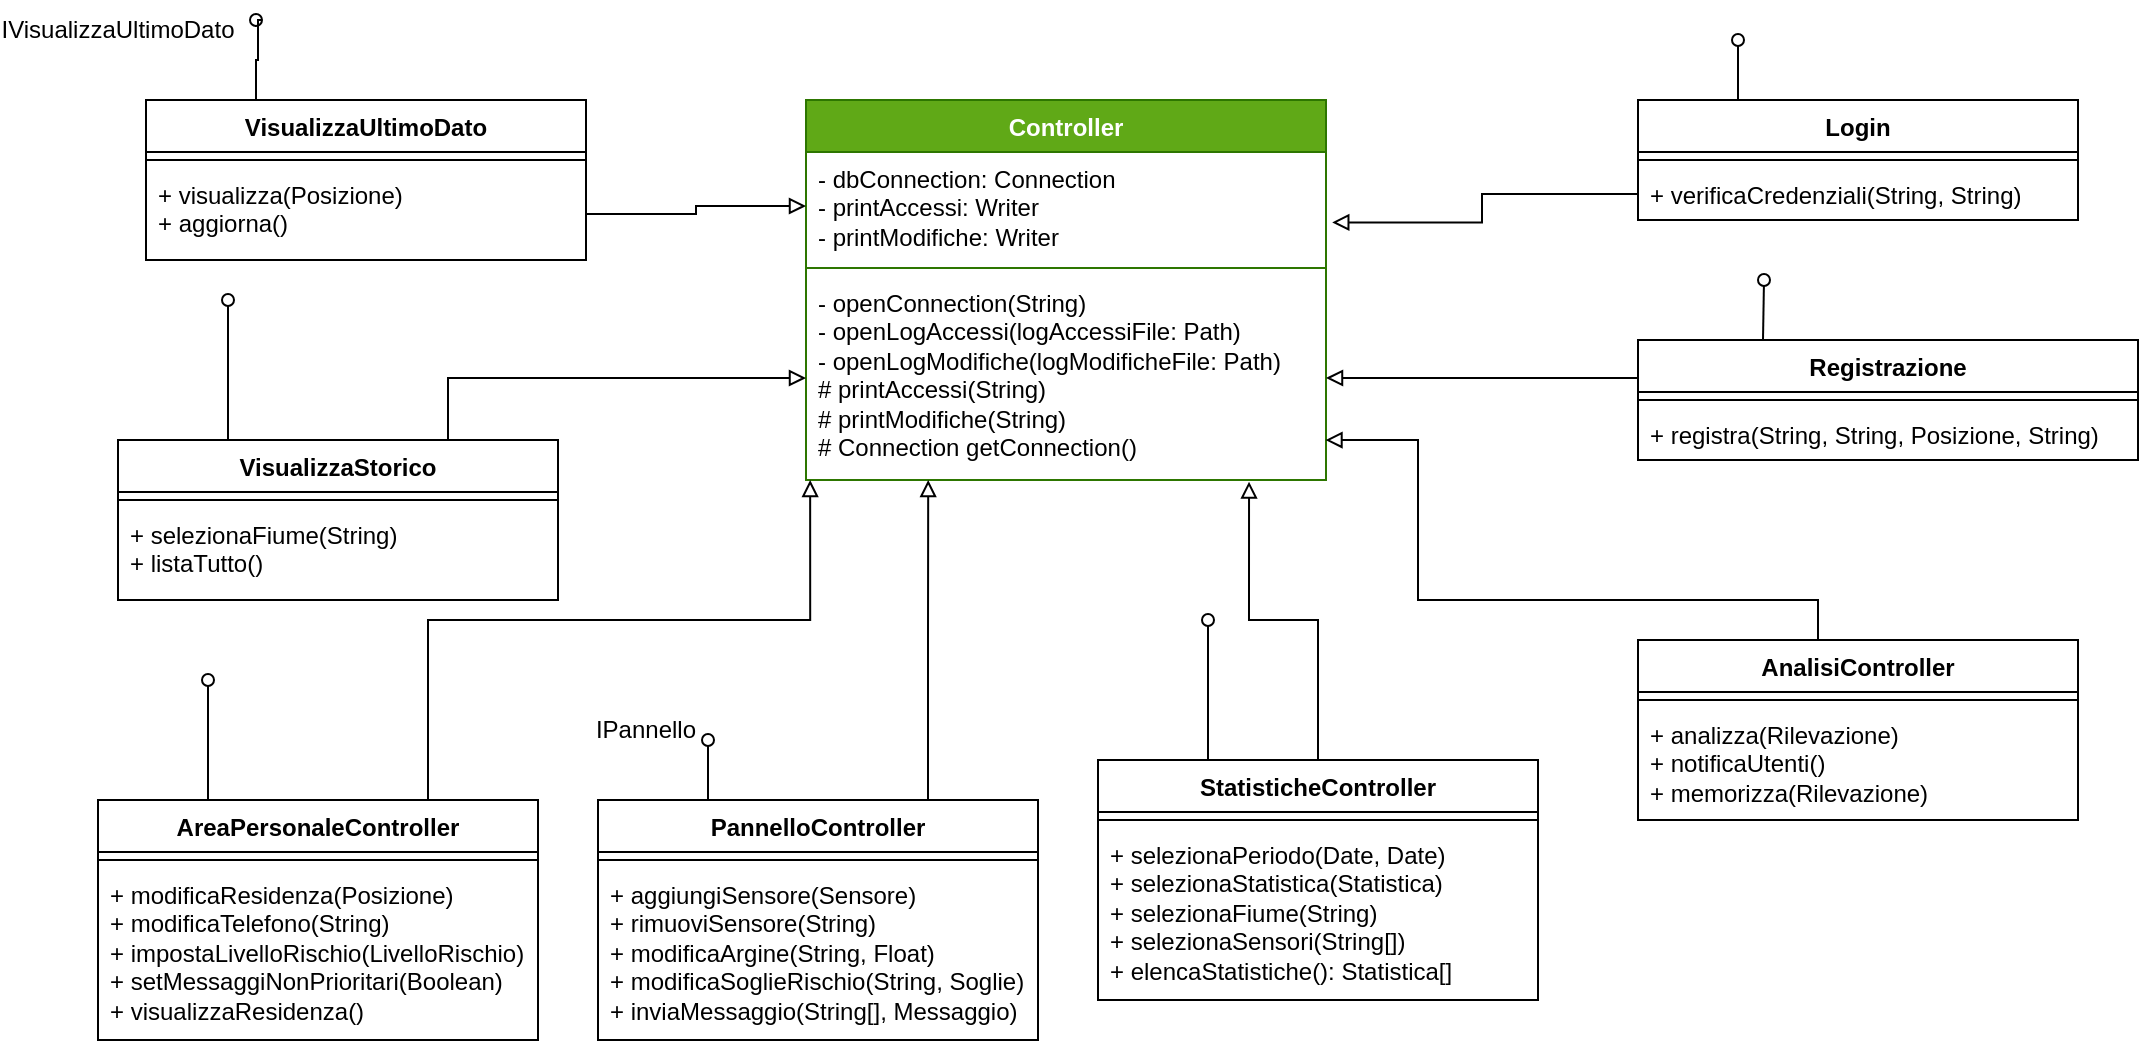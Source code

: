 <mxfile version="27.0.9">
  <diagram name="Pagina-1" id="v2iPNRDdluznMMyifvXb">
    <mxGraphModel dx="1869" dy="722" grid="1" gridSize="10" guides="1" tooltips="1" connect="1" arrows="1" fold="1" page="1" pageScale="1" pageWidth="827" pageHeight="1169" math="0" shadow="0">
      <root>
        <mxCell id="0" />
        <mxCell id="1" parent="0" />
        <mxCell id="ZsCVXoBuxW4i0PFWi5AK-1" value="Controller" style="swimlane;fontStyle=1;align=center;verticalAlign=top;childLayout=stackLayout;horizontal=1;startSize=26;horizontalStack=0;resizeParent=1;resizeParentMax=0;resizeLast=0;collapsible=1;marginBottom=0;whiteSpace=wrap;html=1;fillColor=#60a917;fontColor=#ffffff;strokeColor=#2D7600;" vertex="1" parent="1">
          <mxGeometry x="284" y="70" width="260" height="190" as="geometry" />
        </mxCell>
        <mxCell id="ZsCVXoBuxW4i0PFWi5AK-2" value="- dbConnection: Connection&lt;br&gt;- printAccessi: Writer&lt;br&gt;- printModifiche: Writer" style="text;strokeColor=none;fillColor=none;align=left;verticalAlign=top;spacingLeft=4;spacingRight=4;overflow=hidden;rotatable=0;points=[[0,0.5],[1,0.5]];portConstraint=eastwest;whiteSpace=wrap;html=1;" vertex="1" parent="ZsCVXoBuxW4i0PFWi5AK-1">
          <mxGeometry y="26" width="260" height="54" as="geometry" />
        </mxCell>
        <mxCell id="ZsCVXoBuxW4i0PFWi5AK-3" value="" style="line;strokeWidth=1;fillColor=#60a917;align=left;verticalAlign=middle;spacingTop=-1;spacingLeft=3;spacingRight=3;rotatable=0;labelPosition=right;points=[];portConstraint=eastwest;strokeColor=#2D7600;fontColor=#ffffff;gradientColor=none;" vertex="1" parent="ZsCVXoBuxW4i0PFWi5AK-1">
          <mxGeometry y="80" width="260" height="8" as="geometry" />
        </mxCell>
        <mxCell id="ZsCVXoBuxW4i0PFWi5AK-4" value="- openConnection(String)&lt;br&gt;- openLogAccessi(logAccessiFile: Path)&lt;br&gt;- openLogModifiche(logModificheFile: Path)&lt;br&gt;# printAccessi(String)&lt;br&gt;# printModifiche(String)&lt;br&gt;# Connection getConnection()" style="text;strokeColor=none;fillColor=none;align=left;verticalAlign=top;spacingLeft=4;spacingRight=4;overflow=hidden;rotatable=0;points=[[0,0.5],[1,0.5]];portConstraint=eastwest;whiteSpace=wrap;html=1;" vertex="1" parent="ZsCVXoBuxW4i0PFWi5AK-1">
          <mxGeometry y="88" width="260" height="102" as="geometry" />
        </mxCell>
        <mxCell id="ZsCVXoBuxW4i0PFWi5AK-47" style="edgeStyle=orthogonalEdgeStyle;rounded=0;orthogonalLoop=1;jettySize=auto;html=1;exitX=0.25;exitY=0;exitDx=0;exitDy=0;endArrow=oval;endFill=0;" edge="1" parent="1" source="ZsCVXoBuxW4i0PFWi5AK-5">
          <mxGeometry relative="1" as="geometry">
            <mxPoint x="235" y="390" as="targetPoint" />
          </mxGeometry>
        </mxCell>
        <mxCell id="ZsCVXoBuxW4i0PFWi5AK-5" value="PannelloController" style="swimlane;fontStyle=1;align=center;verticalAlign=top;childLayout=stackLayout;horizontal=1;startSize=26;horizontalStack=0;resizeParent=1;resizeParentMax=0;resizeLast=0;collapsible=1;marginBottom=0;whiteSpace=wrap;html=1;" vertex="1" parent="1">
          <mxGeometry x="180" y="420" width="220" height="120" as="geometry" />
        </mxCell>
        <mxCell id="ZsCVXoBuxW4i0PFWi5AK-6" value="" style="line;strokeWidth=1;fillColor=none;align=left;verticalAlign=middle;spacingTop=-1;spacingLeft=3;spacingRight=3;rotatable=0;labelPosition=right;points=[];portConstraint=eastwest;strokeColor=inherit;" vertex="1" parent="ZsCVXoBuxW4i0PFWi5AK-5">
          <mxGeometry y="26" width="220" height="8" as="geometry" />
        </mxCell>
        <mxCell id="ZsCVXoBuxW4i0PFWi5AK-7" value="+ aggiungiSensore(Sensore)&lt;div&gt;+ rimuoviSensore(String)&lt;/div&gt;&lt;div&gt;+ modificaArgine(String, Float)&lt;/div&gt;&lt;div&gt;+ modificaSoglieRischio(String, Soglie)&lt;/div&gt;&lt;div&gt;+ inviaMessaggio(String[], Messaggio)&lt;/div&gt;&lt;div&gt;&lt;br&gt;&lt;/div&gt;" style="text;strokeColor=none;fillColor=none;align=left;verticalAlign=top;spacingLeft=4;spacingRight=4;overflow=hidden;rotatable=0;points=[[0,0.5],[1,0.5]];portConstraint=eastwest;whiteSpace=wrap;html=1;" vertex="1" parent="ZsCVXoBuxW4i0PFWi5AK-5">
          <mxGeometry y="34" width="220" height="86" as="geometry" />
        </mxCell>
        <mxCell id="ZsCVXoBuxW4i0PFWi5AK-9" value="IPannello" style="text;strokeColor=none;align=center;fillColor=none;html=1;verticalAlign=middle;whiteSpace=wrap;rounded=0;" vertex="1" parent="1">
          <mxGeometry x="174" y="370" width="60" height="30" as="geometry" />
        </mxCell>
        <mxCell id="ZsCVXoBuxW4i0PFWi5AK-10" style="edgeStyle=orthogonalEdgeStyle;rounded=0;orthogonalLoop=1;jettySize=auto;html=1;exitX=0.25;exitY=0;exitDx=0;exitDy=0;endArrow=oval;endFill=0;" edge="1" parent="1" source="ZsCVXoBuxW4i0PFWi5AK-11">
          <mxGeometry relative="1" as="geometry">
            <mxPoint x="9" y="30" as="targetPoint" />
            <Array as="points">
              <mxPoint x="9" y="50" />
              <mxPoint x="10" y="50" />
            </Array>
          </mxGeometry>
        </mxCell>
        <mxCell id="ZsCVXoBuxW4i0PFWi5AK-11" value="VisualizzaUltimoDato" style="swimlane;fontStyle=1;align=center;verticalAlign=top;childLayout=stackLayout;horizontal=1;startSize=26;horizontalStack=0;resizeParent=1;resizeParentMax=0;resizeLast=0;collapsible=1;marginBottom=0;whiteSpace=wrap;html=1;" vertex="1" parent="1">
          <mxGeometry x="-46" y="70" width="220" height="80" as="geometry" />
        </mxCell>
        <mxCell id="ZsCVXoBuxW4i0PFWi5AK-12" value="" style="line;strokeWidth=1;fillColor=none;align=left;verticalAlign=middle;spacingTop=-1;spacingLeft=3;spacingRight=3;rotatable=0;labelPosition=right;points=[];portConstraint=eastwest;strokeColor=inherit;" vertex="1" parent="ZsCVXoBuxW4i0PFWi5AK-11">
          <mxGeometry y="26" width="220" height="8" as="geometry" />
        </mxCell>
        <mxCell id="ZsCVXoBuxW4i0PFWi5AK-13" value="+ visualizza(Posizione)&lt;div&gt;+ aggiorna()&lt;/div&gt;" style="text;strokeColor=none;fillColor=none;align=left;verticalAlign=top;spacingLeft=4;spacingRight=4;overflow=hidden;rotatable=0;points=[[0,0.5],[1,0.5]];portConstraint=eastwest;whiteSpace=wrap;html=1;" vertex="1" parent="ZsCVXoBuxW4i0PFWi5AK-11">
          <mxGeometry y="34" width="220" height="46" as="geometry" />
        </mxCell>
        <mxCell id="ZsCVXoBuxW4i0PFWi5AK-14" value="IVisualizzaUltimoDato" style="text;strokeColor=none;align=center;fillColor=none;html=1;verticalAlign=middle;whiteSpace=wrap;rounded=0;" vertex="1" parent="1">
          <mxGeometry x="-90" y="20" width="60" height="30" as="geometry" />
        </mxCell>
        <mxCell id="ZsCVXoBuxW4i0PFWi5AK-40" style="edgeStyle=orthogonalEdgeStyle;rounded=0;orthogonalLoop=1;jettySize=auto;html=1;exitX=0.25;exitY=0;exitDx=0;exitDy=0;endArrow=oval;endFill=0;" edge="1" parent="1" source="ZsCVXoBuxW4i0PFWi5AK-21">
          <mxGeometry relative="1" as="geometry">
            <mxPoint x="-5" y="170" as="targetPoint" />
          </mxGeometry>
        </mxCell>
        <mxCell id="ZsCVXoBuxW4i0PFWi5AK-48" style="edgeStyle=orthogonalEdgeStyle;rounded=0;orthogonalLoop=1;jettySize=auto;html=1;exitX=0.75;exitY=0;exitDx=0;exitDy=0;entryX=0;entryY=0.5;entryDx=0;entryDy=0;endArrow=block;endFill=0;" edge="1" parent="1" source="ZsCVXoBuxW4i0PFWi5AK-21" target="ZsCVXoBuxW4i0PFWi5AK-4">
          <mxGeometry relative="1" as="geometry" />
        </mxCell>
        <mxCell id="ZsCVXoBuxW4i0PFWi5AK-21" value="VisualizzaStorico" style="swimlane;fontStyle=1;align=center;verticalAlign=top;childLayout=stackLayout;horizontal=1;startSize=26;horizontalStack=0;resizeParent=1;resizeParentMax=0;resizeLast=0;collapsible=1;marginBottom=0;whiteSpace=wrap;html=1;" vertex="1" parent="1">
          <mxGeometry x="-60" y="240" width="220" height="80" as="geometry" />
        </mxCell>
        <mxCell id="ZsCVXoBuxW4i0PFWi5AK-22" value="" style="line;strokeWidth=1;fillColor=none;align=left;verticalAlign=middle;spacingTop=-1;spacingLeft=3;spacingRight=3;rotatable=0;labelPosition=right;points=[];portConstraint=eastwest;strokeColor=inherit;" vertex="1" parent="ZsCVXoBuxW4i0PFWi5AK-21">
          <mxGeometry y="26" width="220" height="8" as="geometry" />
        </mxCell>
        <mxCell id="ZsCVXoBuxW4i0PFWi5AK-23" value="+ selezionaFiume(String)&lt;div&gt;+ listaTutto()&lt;/div&gt;" style="text;strokeColor=none;fillColor=none;align=left;verticalAlign=top;spacingLeft=4;spacingRight=4;overflow=hidden;rotatable=0;points=[[0,0.5],[1,0.5]];portConstraint=eastwest;whiteSpace=wrap;html=1;" vertex="1" parent="ZsCVXoBuxW4i0PFWi5AK-21">
          <mxGeometry y="34" width="220" height="46" as="geometry" />
        </mxCell>
        <mxCell id="ZsCVXoBuxW4i0PFWi5AK-39" style="edgeStyle=orthogonalEdgeStyle;rounded=0;orthogonalLoop=1;jettySize=auto;html=1;exitX=0.25;exitY=0;exitDx=0;exitDy=0;endArrow=oval;endFill=0;" edge="1" parent="1" source="ZsCVXoBuxW4i0PFWi5AK-24">
          <mxGeometry relative="1" as="geometry">
            <mxPoint x="-15" y="360" as="targetPoint" />
          </mxGeometry>
        </mxCell>
        <mxCell id="ZsCVXoBuxW4i0PFWi5AK-24" value="AreaPersonaleController" style="swimlane;fontStyle=1;align=center;verticalAlign=top;childLayout=stackLayout;horizontal=1;startSize=26;horizontalStack=0;resizeParent=1;resizeParentMax=0;resizeLast=0;collapsible=1;marginBottom=0;whiteSpace=wrap;html=1;" vertex="1" parent="1">
          <mxGeometry x="-70" y="420" width="220" height="120" as="geometry" />
        </mxCell>
        <mxCell id="ZsCVXoBuxW4i0PFWi5AK-25" value="" style="line;strokeWidth=1;fillColor=none;align=left;verticalAlign=middle;spacingTop=-1;spacingLeft=3;spacingRight=3;rotatable=0;labelPosition=right;points=[];portConstraint=eastwest;strokeColor=inherit;" vertex="1" parent="ZsCVXoBuxW4i0PFWi5AK-24">
          <mxGeometry y="26" width="220" height="8" as="geometry" />
        </mxCell>
        <mxCell id="ZsCVXoBuxW4i0PFWi5AK-26" value="+ modificaResidenza(Posizione)&lt;div&gt;+ modificaTelefono(String)&lt;br&gt;&lt;div&gt;+ impostaLivelloRischio(LivelloRischio)&lt;/div&gt;&lt;/div&gt;&lt;div&gt;+ setMessaggiNonPrioritari(Boolean)&lt;/div&gt;&lt;div&gt;+ visualizzaResidenza()&lt;/div&gt;" style="text;strokeColor=none;fillColor=none;align=left;verticalAlign=top;spacingLeft=4;spacingRight=4;overflow=hidden;rotatable=0;points=[[0,0.5],[1,0.5]];portConstraint=eastwest;whiteSpace=wrap;html=1;" vertex="1" parent="ZsCVXoBuxW4i0PFWi5AK-24">
          <mxGeometry y="34" width="220" height="86" as="geometry" />
        </mxCell>
        <mxCell id="ZsCVXoBuxW4i0PFWi5AK-42" style="edgeStyle=orthogonalEdgeStyle;rounded=0;orthogonalLoop=1;jettySize=auto;html=1;exitX=0.25;exitY=0;exitDx=0;exitDy=0;endArrow=oval;endFill=0;" edge="1" parent="1" source="ZsCVXoBuxW4i0PFWi5AK-27">
          <mxGeometry relative="1" as="geometry">
            <mxPoint x="485" y="330" as="targetPoint" />
          </mxGeometry>
        </mxCell>
        <mxCell id="ZsCVXoBuxW4i0PFWi5AK-27" value="StatisticheController" style="swimlane;fontStyle=1;align=center;verticalAlign=top;childLayout=stackLayout;horizontal=1;startSize=26;horizontalStack=0;resizeParent=1;resizeParentMax=0;resizeLast=0;collapsible=1;marginBottom=0;whiteSpace=wrap;html=1;" vertex="1" parent="1">
          <mxGeometry x="430" y="400" width="220" height="120" as="geometry" />
        </mxCell>
        <mxCell id="ZsCVXoBuxW4i0PFWi5AK-28" value="" style="line;strokeWidth=1;fillColor=none;align=left;verticalAlign=middle;spacingTop=-1;spacingLeft=3;spacingRight=3;rotatable=0;labelPosition=right;points=[];portConstraint=eastwest;strokeColor=inherit;" vertex="1" parent="ZsCVXoBuxW4i0PFWi5AK-27">
          <mxGeometry y="26" width="220" height="8" as="geometry" />
        </mxCell>
        <mxCell id="ZsCVXoBuxW4i0PFWi5AK-29" value="+ selezionaPeriodo(Date, Date)&lt;div&gt;+ selezionaStatistica(Statistica)&lt;/div&gt;&lt;div&gt;+ selezionaFiume(String)&lt;/div&gt;&lt;div&gt;+ selezionaSensori(String[])&lt;/div&gt;&lt;div&gt;+ elencaStatistiche(): Statistica[]&lt;/div&gt;" style="text;strokeColor=none;fillColor=none;align=left;verticalAlign=top;spacingLeft=4;spacingRight=4;overflow=hidden;rotatable=0;points=[[0,0.5],[1,0.5]];portConstraint=eastwest;whiteSpace=wrap;html=1;" vertex="1" parent="ZsCVXoBuxW4i0PFWi5AK-27">
          <mxGeometry y="34" width="220" height="86" as="geometry" />
        </mxCell>
        <mxCell id="ZsCVXoBuxW4i0PFWi5AK-41" style="edgeStyle=orthogonalEdgeStyle;rounded=0;orthogonalLoop=1;jettySize=auto;html=1;exitX=0.25;exitY=0;exitDx=0;exitDy=0;endArrow=oval;endFill=0;" edge="1" parent="1" source="ZsCVXoBuxW4i0PFWi5AK-30">
          <mxGeometry relative="1" as="geometry">
            <mxPoint x="750" y="40" as="targetPoint" />
          </mxGeometry>
        </mxCell>
        <mxCell id="ZsCVXoBuxW4i0PFWi5AK-30" value="Login" style="swimlane;fontStyle=1;align=center;verticalAlign=top;childLayout=stackLayout;horizontal=1;startSize=26;horizontalStack=0;resizeParent=1;resizeParentMax=0;resizeLast=0;collapsible=1;marginBottom=0;whiteSpace=wrap;html=1;" vertex="1" parent="1">
          <mxGeometry x="700" y="70" width="220" height="60" as="geometry" />
        </mxCell>
        <mxCell id="ZsCVXoBuxW4i0PFWi5AK-31" value="" style="line;strokeWidth=1;fillColor=none;align=left;verticalAlign=middle;spacingTop=-1;spacingLeft=3;spacingRight=3;rotatable=0;labelPosition=right;points=[];portConstraint=eastwest;strokeColor=inherit;" vertex="1" parent="ZsCVXoBuxW4i0PFWi5AK-30">
          <mxGeometry y="26" width="220" height="8" as="geometry" />
        </mxCell>
        <mxCell id="ZsCVXoBuxW4i0PFWi5AK-32" value="+ verificaCredenziali(String, String)" style="text;strokeColor=none;fillColor=none;align=left;verticalAlign=top;spacingLeft=4;spacingRight=4;overflow=hidden;rotatable=0;points=[[0,0.5],[1,0.5]];portConstraint=eastwest;whiteSpace=wrap;html=1;" vertex="1" parent="ZsCVXoBuxW4i0PFWi5AK-30">
          <mxGeometry y="34" width="220" height="26" as="geometry" />
        </mxCell>
        <mxCell id="ZsCVXoBuxW4i0PFWi5AK-46" style="edgeStyle=orthogonalEdgeStyle;rounded=0;orthogonalLoop=1;jettySize=auto;html=1;exitX=0.25;exitY=0;exitDx=0;exitDy=0;endArrow=oval;endFill=0;" edge="1" parent="1" source="ZsCVXoBuxW4i0PFWi5AK-33">
          <mxGeometry relative="1" as="geometry">
            <mxPoint x="763" y="160" as="targetPoint" />
          </mxGeometry>
        </mxCell>
        <mxCell id="ZsCVXoBuxW4i0PFWi5AK-55" style="edgeStyle=orthogonalEdgeStyle;rounded=0;orthogonalLoop=1;jettySize=auto;html=1;exitX=0;exitY=0.25;exitDx=0;exitDy=0;endArrow=block;endFill=0;" edge="1" parent="1" source="ZsCVXoBuxW4i0PFWi5AK-33" target="ZsCVXoBuxW4i0PFWi5AK-4">
          <mxGeometry relative="1" as="geometry">
            <Array as="points">
              <mxPoint x="700" y="209" />
            </Array>
          </mxGeometry>
        </mxCell>
        <mxCell id="ZsCVXoBuxW4i0PFWi5AK-33" value="Registrazione" style="swimlane;fontStyle=1;align=center;verticalAlign=top;childLayout=stackLayout;horizontal=1;startSize=26;horizontalStack=0;resizeParent=1;resizeParentMax=0;resizeLast=0;collapsible=1;marginBottom=0;whiteSpace=wrap;html=1;" vertex="1" parent="1">
          <mxGeometry x="700" y="190" width="250" height="60" as="geometry" />
        </mxCell>
        <mxCell id="ZsCVXoBuxW4i0PFWi5AK-34" value="" style="line;strokeWidth=1;fillColor=none;align=left;verticalAlign=middle;spacingTop=-1;spacingLeft=3;spacingRight=3;rotatable=0;labelPosition=right;points=[];portConstraint=eastwest;strokeColor=inherit;" vertex="1" parent="ZsCVXoBuxW4i0PFWi5AK-33">
          <mxGeometry y="26" width="250" height="8" as="geometry" />
        </mxCell>
        <mxCell id="ZsCVXoBuxW4i0PFWi5AK-35" value="+ registra(String, String, Posizione, String)" style="text;strokeColor=none;fillColor=none;align=left;verticalAlign=top;spacingLeft=4;spacingRight=4;overflow=hidden;rotatable=0;points=[[0,0.5],[1,0.5]];portConstraint=eastwest;whiteSpace=wrap;html=1;" vertex="1" parent="ZsCVXoBuxW4i0PFWi5AK-33">
          <mxGeometry y="34" width="250" height="26" as="geometry" />
        </mxCell>
        <mxCell id="ZsCVXoBuxW4i0PFWi5AK-36" value="AnalisiController" style="swimlane;fontStyle=1;align=center;verticalAlign=top;childLayout=stackLayout;horizontal=1;startSize=26;horizontalStack=0;resizeParent=1;resizeParentMax=0;resizeLast=0;collapsible=1;marginBottom=0;whiteSpace=wrap;html=1;" vertex="1" parent="1">
          <mxGeometry x="700" y="340" width="220" height="90" as="geometry" />
        </mxCell>
        <mxCell id="ZsCVXoBuxW4i0PFWi5AK-37" value="" style="line;strokeWidth=1;fillColor=none;align=left;verticalAlign=middle;spacingTop=-1;spacingLeft=3;spacingRight=3;rotatable=0;labelPosition=right;points=[];portConstraint=eastwest;strokeColor=inherit;" vertex="1" parent="ZsCVXoBuxW4i0PFWi5AK-36">
          <mxGeometry y="26" width="220" height="8" as="geometry" />
        </mxCell>
        <mxCell id="ZsCVXoBuxW4i0PFWi5AK-38" value="+ analizza(Rilevazione)&lt;div&gt;+ notificaUtenti()&lt;/div&gt;&lt;div&gt;+ memorizza(Rilevazione)&lt;/div&gt;" style="text;strokeColor=none;fillColor=none;align=left;verticalAlign=top;spacingLeft=4;spacingRight=4;overflow=hidden;rotatable=0;points=[[0,0.5],[1,0.5]];portConstraint=eastwest;whiteSpace=wrap;html=1;" vertex="1" parent="ZsCVXoBuxW4i0PFWi5AK-36">
          <mxGeometry y="34" width="220" height="56" as="geometry" />
        </mxCell>
        <mxCell id="ZsCVXoBuxW4i0PFWi5AK-49" style="edgeStyle=orthogonalEdgeStyle;rounded=0;orthogonalLoop=1;jettySize=auto;html=1;exitX=1;exitY=0.5;exitDx=0;exitDy=0;entryX=0;entryY=0.5;entryDx=0;entryDy=0;endArrow=block;endFill=0;" edge="1" parent="1" source="ZsCVXoBuxW4i0PFWi5AK-13" target="ZsCVXoBuxW4i0PFWi5AK-2">
          <mxGeometry relative="1" as="geometry" />
        </mxCell>
        <mxCell id="ZsCVXoBuxW4i0PFWi5AK-50" style="edgeStyle=orthogonalEdgeStyle;rounded=0;orthogonalLoop=1;jettySize=auto;html=1;exitX=0.75;exitY=0;exitDx=0;exitDy=0;entryX=0.235;entryY=1;entryDx=0;entryDy=0;entryPerimeter=0;endArrow=block;endFill=0;" edge="1" parent="1" source="ZsCVXoBuxW4i0PFWi5AK-5" target="ZsCVXoBuxW4i0PFWi5AK-4">
          <mxGeometry relative="1" as="geometry" />
        </mxCell>
        <mxCell id="ZsCVXoBuxW4i0PFWi5AK-51" style="edgeStyle=orthogonalEdgeStyle;rounded=0;orthogonalLoop=1;jettySize=auto;html=1;exitX=0.5;exitY=0;exitDx=0;exitDy=0;entryX=0.852;entryY=1.008;entryDx=0;entryDy=0;entryPerimeter=0;endArrow=block;endFill=0;" edge="1" parent="1" source="ZsCVXoBuxW4i0PFWi5AK-27" target="ZsCVXoBuxW4i0PFWi5AK-4">
          <mxGeometry relative="1" as="geometry" />
        </mxCell>
        <mxCell id="ZsCVXoBuxW4i0PFWi5AK-52" style="edgeStyle=orthogonalEdgeStyle;rounded=0;orthogonalLoop=1;jettySize=auto;html=1;exitX=0.75;exitY=0;exitDx=0;exitDy=0;entryX=0.008;entryY=1;entryDx=0;entryDy=0;entryPerimeter=0;endArrow=block;endFill=0;" edge="1" parent="1" source="ZsCVXoBuxW4i0PFWi5AK-24" target="ZsCVXoBuxW4i0PFWi5AK-4">
          <mxGeometry relative="1" as="geometry">
            <Array as="points">
              <mxPoint x="95" y="330" />
              <mxPoint x="286" y="330" />
            </Array>
          </mxGeometry>
        </mxCell>
        <mxCell id="ZsCVXoBuxW4i0PFWi5AK-56" style="edgeStyle=orthogonalEdgeStyle;rounded=0;orthogonalLoop=1;jettySize=auto;html=1;exitX=0.5;exitY=0;exitDx=0;exitDy=0;entryX=0.999;entryY=0.804;entryDx=0;entryDy=0;entryPerimeter=0;endArrow=block;endFill=0;" edge="1" parent="1" source="ZsCVXoBuxW4i0PFWi5AK-36" target="ZsCVXoBuxW4i0PFWi5AK-4">
          <mxGeometry relative="1" as="geometry">
            <Array as="points">
              <mxPoint x="790" y="320" />
              <mxPoint x="590" y="320" />
              <mxPoint x="590" y="240" />
            </Array>
          </mxGeometry>
        </mxCell>
        <mxCell id="ZsCVXoBuxW4i0PFWi5AK-57" style="edgeStyle=orthogonalEdgeStyle;rounded=0;orthogonalLoop=1;jettySize=auto;html=1;exitX=0;exitY=0.5;exitDx=0;exitDy=0;entryX=1.012;entryY=0.652;entryDx=0;entryDy=0;entryPerimeter=0;endArrow=block;endFill=0;" edge="1" parent="1" source="ZsCVXoBuxW4i0PFWi5AK-32" target="ZsCVXoBuxW4i0PFWi5AK-2">
          <mxGeometry relative="1" as="geometry" />
        </mxCell>
      </root>
    </mxGraphModel>
  </diagram>
</mxfile>

